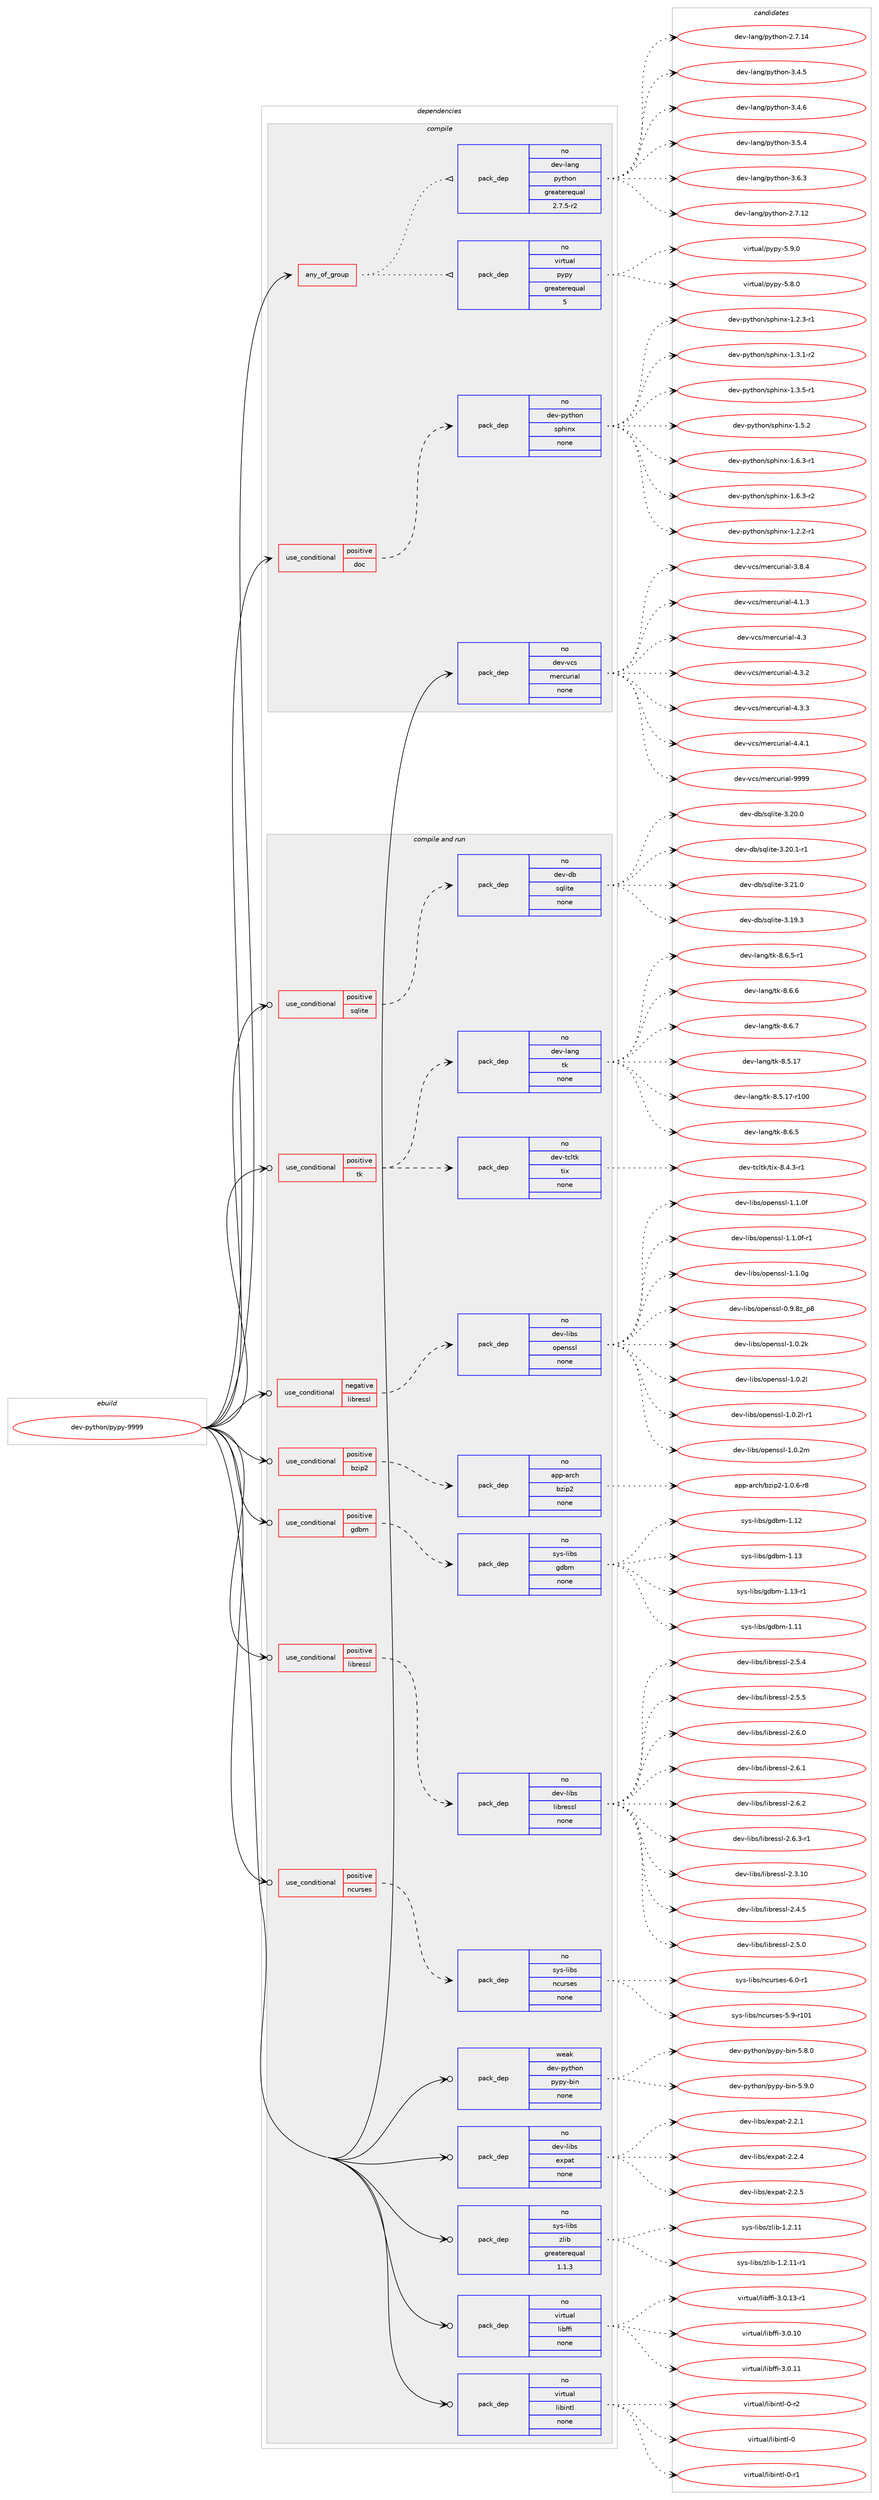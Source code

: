 digraph prolog {

# *************
# Graph options
# *************

newrank=true;
concentrate=true;
compound=true;
graph [rankdir=LR,fontname=Helvetica,fontsize=10,ranksep=1.5];#, ranksep=2.5, nodesep=0.2];
edge  [arrowhead=vee];
node  [fontname=Helvetica,fontsize=10];

# **********
# The ebuild
# **********

subgraph cluster_leftcol {
color=gray;
rank=same;
label=<<i>ebuild</i>>;
id [label="dev-python/pypy-9999", color=red, width=4, href="../dev-python/pypy-9999.svg"];
}

# ****************
# The dependencies
# ****************

subgraph cluster_midcol {
color=gray;
label=<<i>dependencies</i>>;
subgraph cluster_compile {
fillcolor="#eeeeee";
style=filled;
label=<<i>compile</i>>;
subgraph any3877 {
dependency178415 [label=<<TABLE BORDER="0" CELLBORDER="1" CELLSPACING="0" CELLPADDING="4"><TR><TD CELLPADDING="10">any_of_group</TD></TR></TABLE>>, shape=none, color=red];subgraph pack135392 {
dependency178416 [label=<<TABLE BORDER="0" CELLBORDER="1" CELLSPACING="0" CELLPADDING="4" WIDTH="220"><TR><TD ROWSPAN="6" CELLPADDING="30">pack_dep</TD></TR><TR><TD WIDTH="110">no</TD></TR><TR><TD>dev-lang</TD></TR><TR><TD>python</TD></TR><TR><TD>greaterequal</TD></TR><TR><TD>2.7.5-r2</TD></TR></TABLE>>, shape=none, color=blue];
}
dependency178415:e -> dependency178416:w [weight=20,style="dotted",arrowhead="oinv"];
subgraph pack135393 {
dependency178417 [label=<<TABLE BORDER="0" CELLBORDER="1" CELLSPACING="0" CELLPADDING="4" WIDTH="220"><TR><TD ROWSPAN="6" CELLPADDING="30">pack_dep</TD></TR><TR><TD WIDTH="110">no</TD></TR><TR><TD>virtual</TD></TR><TR><TD>pypy</TD></TR><TR><TD>greaterequal</TD></TR><TR><TD>5</TD></TR></TABLE>>, shape=none, color=blue];
}
dependency178415:e -> dependency178417:w [weight=20,style="dotted",arrowhead="oinv"];
}
id:e -> dependency178415:w [weight=20,style="solid",arrowhead="vee"];
subgraph cond39101 {
dependency178418 [label=<<TABLE BORDER="0" CELLBORDER="1" CELLSPACING="0" CELLPADDING="4"><TR><TD ROWSPAN="3" CELLPADDING="10">use_conditional</TD></TR><TR><TD>positive</TD></TR><TR><TD>doc</TD></TR></TABLE>>, shape=none, color=red];
subgraph pack135394 {
dependency178419 [label=<<TABLE BORDER="0" CELLBORDER="1" CELLSPACING="0" CELLPADDING="4" WIDTH="220"><TR><TD ROWSPAN="6" CELLPADDING="30">pack_dep</TD></TR><TR><TD WIDTH="110">no</TD></TR><TR><TD>dev-python</TD></TR><TR><TD>sphinx</TD></TR><TR><TD>none</TD></TR><TR><TD></TD></TR></TABLE>>, shape=none, color=blue];
}
dependency178418:e -> dependency178419:w [weight=20,style="dashed",arrowhead="vee"];
}
id:e -> dependency178418:w [weight=20,style="solid",arrowhead="vee"];
subgraph pack135395 {
dependency178420 [label=<<TABLE BORDER="0" CELLBORDER="1" CELLSPACING="0" CELLPADDING="4" WIDTH="220"><TR><TD ROWSPAN="6" CELLPADDING="30">pack_dep</TD></TR><TR><TD WIDTH="110">no</TD></TR><TR><TD>dev-vcs</TD></TR><TR><TD>mercurial</TD></TR><TR><TD>none</TD></TR><TR><TD></TD></TR></TABLE>>, shape=none, color=blue];
}
id:e -> dependency178420:w [weight=20,style="solid",arrowhead="vee"];
}
subgraph cluster_compileandrun {
fillcolor="#eeeeee";
style=filled;
label=<<i>compile and run</i>>;
subgraph cond39102 {
dependency178421 [label=<<TABLE BORDER="0" CELLBORDER="1" CELLSPACING="0" CELLPADDING="4"><TR><TD ROWSPAN="3" CELLPADDING="10">use_conditional</TD></TR><TR><TD>negative</TD></TR><TR><TD>libressl</TD></TR></TABLE>>, shape=none, color=red];
subgraph pack135396 {
dependency178422 [label=<<TABLE BORDER="0" CELLBORDER="1" CELLSPACING="0" CELLPADDING="4" WIDTH="220"><TR><TD ROWSPAN="6" CELLPADDING="30">pack_dep</TD></TR><TR><TD WIDTH="110">no</TD></TR><TR><TD>dev-libs</TD></TR><TR><TD>openssl</TD></TR><TR><TD>none</TD></TR><TR><TD></TD></TR></TABLE>>, shape=none, color=blue];
}
dependency178421:e -> dependency178422:w [weight=20,style="dashed",arrowhead="vee"];
}
id:e -> dependency178421:w [weight=20,style="solid",arrowhead="odotvee"];
subgraph cond39103 {
dependency178423 [label=<<TABLE BORDER="0" CELLBORDER="1" CELLSPACING="0" CELLPADDING="4"><TR><TD ROWSPAN="3" CELLPADDING="10">use_conditional</TD></TR><TR><TD>positive</TD></TR><TR><TD>bzip2</TD></TR></TABLE>>, shape=none, color=red];
subgraph pack135397 {
dependency178424 [label=<<TABLE BORDER="0" CELLBORDER="1" CELLSPACING="0" CELLPADDING="4" WIDTH="220"><TR><TD ROWSPAN="6" CELLPADDING="30">pack_dep</TD></TR><TR><TD WIDTH="110">no</TD></TR><TR><TD>app-arch</TD></TR><TR><TD>bzip2</TD></TR><TR><TD>none</TD></TR><TR><TD></TD></TR></TABLE>>, shape=none, color=blue];
}
dependency178423:e -> dependency178424:w [weight=20,style="dashed",arrowhead="vee"];
}
id:e -> dependency178423:w [weight=20,style="solid",arrowhead="odotvee"];
subgraph cond39104 {
dependency178425 [label=<<TABLE BORDER="0" CELLBORDER="1" CELLSPACING="0" CELLPADDING="4"><TR><TD ROWSPAN="3" CELLPADDING="10">use_conditional</TD></TR><TR><TD>positive</TD></TR><TR><TD>gdbm</TD></TR></TABLE>>, shape=none, color=red];
subgraph pack135398 {
dependency178426 [label=<<TABLE BORDER="0" CELLBORDER="1" CELLSPACING="0" CELLPADDING="4" WIDTH="220"><TR><TD ROWSPAN="6" CELLPADDING="30">pack_dep</TD></TR><TR><TD WIDTH="110">no</TD></TR><TR><TD>sys-libs</TD></TR><TR><TD>gdbm</TD></TR><TR><TD>none</TD></TR><TR><TD></TD></TR></TABLE>>, shape=none, color=blue];
}
dependency178425:e -> dependency178426:w [weight=20,style="dashed",arrowhead="vee"];
}
id:e -> dependency178425:w [weight=20,style="solid",arrowhead="odotvee"];
subgraph cond39105 {
dependency178427 [label=<<TABLE BORDER="0" CELLBORDER="1" CELLSPACING="0" CELLPADDING="4"><TR><TD ROWSPAN="3" CELLPADDING="10">use_conditional</TD></TR><TR><TD>positive</TD></TR><TR><TD>libressl</TD></TR></TABLE>>, shape=none, color=red];
subgraph pack135399 {
dependency178428 [label=<<TABLE BORDER="0" CELLBORDER="1" CELLSPACING="0" CELLPADDING="4" WIDTH="220"><TR><TD ROWSPAN="6" CELLPADDING="30">pack_dep</TD></TR><TR><TD WIDTH="110">no</TD></TR><TR><TD>dev-libs</TD></TR><TR><TD>libressl</TD></TR><TR><TD>none</TD></TR><TR><TD></TD></TR></TABLE>>, shape=none, color=blue];
}
dependency178427:e -> dependency178428:w [weight=20,style="dashed",arrowhead="vee"];
}
id:e -> dependency178427:w [weight=20,style="solid",arrowhead="odotvee"];
subgraph cond39106 {
dependency178429 [label=<<TABLE BORDER="0" CELLBORDER="1" CELLSPACING="0" CELLPADDING="4"><TR><TD ROWSPAN="3" CELLPADDING="10">use_conditional</TD></TR><TR><TD>positive</TD></TR><TR><TD>ncurses</TD></TR></TABLE>>, shape=none, color=red];
subgraph pack135400 {
dependency178430 [label=<<TABLE BORDER="0" CELLBORDER="1" CELLSPACING="0" CELLPADDING="4" WIDTH="220"><TR><TD ROWSPAN="6" CELLPADDING="30">pack_dep</TD></TR><TR><TD WIDTH="110">no</TD></TR><TR><TD>sys-libs</TD></TR><TR><TD>ncurses</TD></TR><TR><TD>none</TD></TR><TR><TD></TD></TR></TABLE>>, shape=none, color=blue];
}
dependency178429:e -> dependency178430:w [weight=20,style="dashed",arrowhead="vee"];
}
id:e -> dependency178429:w [weight=20,style="solid",arrowhead="odotvee"];
subgraph cond39107 {
dependency178431 [label=<<TABLE BORDER="0" CELLBORDER="1" CELLSPACING="0" CELLPADDING="4"><TR><TD ROWSPAN="3" CELLPADDING="10">use_conditional</TD></TR><TR><TD>positive</TD></TR><TR><TD>sqlite</TD></TR></TABLE>>, shape=none, color=red];
subgraph pack135401 {
dependency178432 [label=<<TABLE BORDER="0" CELLBORDER="1" CELLSPACING="0" CELLPADDING="4" WIDTH="220"><TR><TD ROWSPAN="6" CELLPADDING="30">pack_dep</TD></TR><TR><TD WIDTH="110">no</TD></TR><TR><TD>dev-db</TD></TR><TR><TD>sqlite</TD></TR><TR><TD>none</TD></TR><TR><TD></TD></TR></TABLE>>, shape=none, color=blue];
}
dependency178431:e -> dependency178432:w [weight=20,style="dashed",arrowhead="vee"];
}
id:e -> dependency178431:w [weight=20,style="solid",arrowhead="odotvee"];
subgraph cond39108 {
dependency178433 [label=<<TABLE BORDER="0" CELLBORDER="1" CELLSPACING="0" CELLPADDING="4"><TR><TD ROWSPAN="3" CELLPADDING="10">use_conditional</TD></TR><TR><TD>positive</TD></TR><TR><TD>tk</TD></TR></TABLE>>, shape=none, color=red];
subgraph pack135402 {
dependency178434 [label=<<TABLE BORDER="0" CELLBORDER="1" CELLSPACING="0" CELLPADDING="4" WIDTH="220"><TR><TD ROWSPAN="6" CELLPADDING="30">pack_dep</TD></TR><TR><TD WIDTH="110">no</TD></TR><TR><TD>dev-lang</TD></TR><TR><TD>tk</TD></TR><TR><TD>none</TD></TR><TR><TD></TD></TR></TABLE>>, shape=none, color=blue];
}
dependency178433:e -> dependency178434:w [weight=20,style="dashed",arrowhead="vee"];
subgraph pack135403 {
dependency178435 [label=<<TABLE BORDER="0" CELLBORDER="1" CELLSPACING="0" CELLPADDING="4" WIDTH="220"><TR><TD ROWSPAN="6" CELLPADDING="30">pack_dep</TD></TR><TR><TD WIDTH="110">no</TD></TR><TR><TD>dev-tcltk</TD></TR><TR><TD>tix</TD></TR><TR><TD>none</TD></TR><TR><TD></TD></TR></TABLE>>, shape=none, color=blue];
}
dependency178433:e -> dependency178435:w [weight=20,style="dashed",arrowhead="vee"];
}
id:e -> dependency178433:w [weight=20,style="solid",arrowhead="odotvee"];
subgraph pack135404 {
dependency178436 [label=<<TABLE BORDER="0" CELLBORDER="1" CELLSPACING="0" CELLPADDING="4" WIDTH="220"><TR><TD ROWSPAN="6" CELLPADDING="30">pack_dep</TD></TR><TR><TD WIDTH="110">no</TD></TR><TR><TD>dev-libs</TD></TR><TR><TD>expat</TD></TR><TR><TD>none</TD></TR><TR><TD></TD></TR></TABLE>>, shape=none, color=blue];
}
id:e -> dependency178436:w [weight=20,style="solid",arrowhead="odotvee"];
subgraph pack135405 {
dependency178437 [label=<<TABLE BORDER="0" CELLBORDER="1" CELLSPACING="0" CELLPADDING="4" WIDTH="220"><TR><TD ROWSPAN="6" CELLPADDING="30">pack_dep</TD></TR><TR><TD WIDTH="110">no</TD></TR><TR><TD>sys-libs</TD></TR><TR><TD>zlib</TD></TR><TR><TD>greaterequal</TD></TR><TR><TD>1.1.3</TD></TR></TABLE>>, shape=none, color=blue];
}
id:e -> dependency178437:w [weight=20,style="solid",arrowhead="odotvee"];
subgraph pack135406 {
dependency178438 [label=<<TABLE BORDER="0" CELLBORDER="1" CELLSPACING="0" CELLPADDING="4" WIDTH="220"><TR><TD ROWSPAN="6" CELLPADDING="30">pack_dep</TD></TR><TR><TD WIDTH="110">no</TD></TR><TR><TD>virtual</TD></TR><TR><TD>libffi</TD></TR><TR><TD>none</TD></TR><TR><TD></TD></TR></TABLE>>, shape=none, color=blue];
}
id:e -> dependency178438:w [weight=20,style="solid",arrowhead="odotvee"];
subgraph pack135407 {
dependency178439 [label=<<TABLE BORDER="0" CELLBORDER="1" CELLSPACING="0" CELLPADDING="4" WIDTH="220"><TR><TD ROWSPAN="6" CELLPADDING="30">pack_dep</TD></TR><TR><TD WIDTH="110">no</TD></TR><TR><TD>virtual</TD></TR><TR><TD>libintl</TD></TR><TR><TD>none</TD></TR><TR><TD></TD></TR></TABLE>>, shape=none, color=blue];
}
id:e -> dependency178439:w [weight=20,style="solid",arrowhead="odotvee"];
subgraph pack135408 {
dependency178440 [label=<<TABLE BORDER="0" CELLBORDER="1" CELLSPACING="0" CELLPADDING="4" WIDTH="220"><TR><TD ROWSPAN="6" CELLPADDING="30">pack_dep</TD></TR><TR><TD WIDTH="110">weak</TD></TR><TR><TD>dev-python</TD></TR><TR><TD>pypy-bin</TD></TR><TR><TD>none</TD></TR><TR><TD></TD></TR></TABLE>>, shape=none, color=blue];
}
id:e -> dependency178440:w [weight=20,style="solid",arrowhead="odotvee"];
}
subgraph cluster_run {
fillcolor="#eeeeee";
style=filled;
label=<<i>run</i>>;
}
}

# **************
# The candidates
# **************

subgraph cluster_choices {
rank=same;
color=gray;
label=<<i>candidates</i>>;

subgraph choice135392 {
color=black;
nodesep=1;
choice10010111845108971101034711212111610411111045504655464950 [label="dev-lang/python-2.7.12", color=red, width=4,href="../dev-lang/python-2.7.12.svg"];
choice10010111845108971101034711212111610411111045504655464952 [label="dev-lang/python-2.7.14", color=red, width=4,href="../dev-lang/python-2.7.14.svg"];
choice100101118451089711010347112121116104111110455146524653 [label="dev-lang/python-3.4.5", color=red, width=4,href="../dev-lang/python-3.4.5.svg"];
choice100101118451089711010347112121116104111110455146524654 [label="dev-lang/python-3.4.6", color=red, width=4,href="../dev-lang/python-3.4.6.svg"];
choice100101118451089711010347112121116104111110455146534652 [label="dev-lang/python-3.5.4", color=red, width=4,href="../dev-lang/python-3.5.4.svg"];
choice100101118451089711010347112121116104111110455146544651 [label="dev-lang/python-3.6.3", color=red, width=4,href="../dev-lang/python-3.6.3.svg"];
dependency178416:e -> choice10010111845108971101034711212111610411111045504655464950:w [style=dotted,weight="100"];
dependency178416:e -> choice10010111845108971101034711212111610411111045504655464952:w [style=dotted,weight="100"];
dependency178416:e -> choice100101118451089711010347112121116104111110455146524653:w [style=dotted,weight="100"];
dependency178416:e -> choice100101118451089711010347112121116104111110455146524654:w [style=dotted,weight="100"];
dependency178416:e -> choice100101118451089711010347112121116104111110455146534652:w [style=dotted,weight="100"];
dependency178416:e -> choice100101118451089711010347112121116104111110455146544651:w [style=dotted,weight="100"];
}
subgraph choice135393 {
color=black;
nodesep=1;
choice1181051141161179710847112121112121455346564648 [label="virtual/pypy-5.8.0", color=red, width=4,href="../virtual/pypy-5.8.0.svg"];
choice1181051141161179710847112121112121455346574648 [label="virtual/pypy-5.9.0", color=red, width=4,href="../virtual/pypy-5.9.0.svg"];
dependency178417:e -> choice1181051141161179710847112121112121455346564648:w [style=dotted,weight="100"];
dependency178417:e -> choice1181051141161179710847112121112121455346574648:w [style=dotted,weight="100"];
}
subgraph choice135394 {
color=black;
nodesep=1;
choice10010111845112121116104111110471151121041051101204549465046504511449 [label="dev-python/sphinx-1.2.2-r1", color=red, width=4,href="../dev-python/sphinx-1.2.2-r1.svg"];
choice10010111845112121116104111110471151121041051101204549465046514511449 [label="dev-python/sphinx-1.2.3-r1", color=red, width=4,href="../dev-python/sphinx-1.2.3-r1.svg"];
choice10010111845112121116104111110471151121041051101204549465146494511450 [label="dev-python/sphinx-1.3.1-r2", color=red, width=4,href="../dev-python/sphinx-1.3.1-r2.svg"];
choice10010111845112121116104111110471151121041051101204549465146534511449 [label="dev-python/sphinx-1.3.5-r1", color=red, width=4,href="../dev-python/sphinx-1.3.5-r1.svg"];
choice1001011184511212111610411111047115112104105110120454946534650 [label="dev-python/sphinx-1.5.2", color=red, width=4,href="../dev-python/sphinx-1.5.2.svg"];
choice10010111845112121116104111110471151121041051101204549465446514511449 [label="dev-python/sphinx-1.6.3-r1", color=red, width=4,href="../dev-python/sphinx-1.6.3-r1.svg"];
choice10010111845112121116104111110471151121041051101204549465446514511450 [label="dev-python/sphinx-1.6.3-r2", color=red, width=4,href="../dev-python/sphinx-1.6.3-r2.svg"];
dependency178419:e -> choice10010111845112121116104111110471151121041051101204549465046504511449:w [style=dotted,weight="100"];
dependency178419:e -> choice10010111845112121116104111110471151121041051101204549465046514511449:w [style=dotted,weight="100"];
dependency178419:e -> choice10010111845112121116104111110471151121041051101204549465146494511450:w [style=dotted,weight="100"];
dependency178419:e -> choice10010111845112121116104111110471151121041051101204549465146534511449:w [style=dotted,weight="100"];
dependency178419:e -> choice1001011184511212111610411111047115112104105110120454946534650:w [style=dotted,weight="100"];
dependency178419:e -> choice10010111845112121116104111110471151121041051101204549465446514511449:w [style=dotted,weight="100"];
dependency178419:e -> choice10010111845112121116104111110471151121041051101204549465446514511450:w [style=dotted,weight="100"];
}
subgraph choice135395 {
color=black;
nodesep=1;
choice1001011184511899115471091011149911711410597108455146564652 [label="dev-vcs/mercurial-3.8.4", color=red, width=4,href="../dev-vcs/mercurial-3.8.4.svg"];
choice1001011184511899115471091011149911711410597108455246494651 [label="dev-vcs/mercurial-4.1.3", color=red, width=4,href="../dev-vcs/mercurial-4.1.3.svg"];
choice100101118451189911547109101114991171141059710845524651 [label="dev-vcs/mercurial-4.3", color=red, width=4,href="../dev-vcs/mercurial-4.3.svg"];
choice1001011184511899115471091011149911711410597108455246514650 [label="dev-vcs/mercurial-4.3.2", color=red, width=4,href="../dev-vcs/mercurial-4.3.2.svg"];
choice1001011184511899115471091011149911711410597108455246514651 [label="dev-vcs/mercurial-4.3.3", color=red, width=4,href="../dev-vcs/mercurial-4.3.3.svg"];
choice1001011184511899115471091011149911711410597108455246524649 [label="dev-vcs/mercurial-4.4.1", color=red, width=4,href="../dev-vcs/mercurial-4.4.1.svg"];
choice10010111845118991154710910111499117114105971084557575757 [label="dev-vcs/mercurial-9999", color=red, width=4,href="../dev-vcs/mercurial-9999.svg"];
dependency178420:e -> choice1001011184511899115471091011149911711410597108455146564652:w [style=dotted,weight="100"];
dependency178420:e -> choice1001011184511899115471091011149911711410597108455246494651:w [style=dotted,weight="100"];
dependency178420:e -> choice100101118451189911547109101114991171141059710845524651:w [style=dotted,weight="100"];
dependency178420:e -> choice1001011184511899115471091011149911711410597108455246514650:w [style=dotted,weight="100"];
dependency178420:e -> choice1001011184511899115471091011149911711410597108455246514651:w [style=dotted,weight="100"];
dependency178420:e -> choice1001011184511899115471091011149911711410597108455246524649:w [style=dotted,weight="100"];
dependency178420:e -> choice10010111845118991154710910111499117114105971084557575757:w [style=dotted,weight="100"];
}
subgraph choice135396 {
color=black;
nodesep=1;
choice1001011184510810598115471111121011101151151084548465746561229511256 [label="dev-libs/openssl-0.9.8z_p8", color=red, width=4,href="../dev-libs/openssl-0.9.8z_p8.svg"];
choice100101118451081059811547111112101110115115108454946484650107 [label="dev-libs/openssl-1.0.2k", color=red, width=4,href="../dev-libs/openssl-1.0.2k.svg"];
choice100101118451081059811547111112101110115115108454946484650108 [label="dev-libs/openssl-1.0.2l", color=red, width=4,href="../dev-libs/openssl-1.0.2l.svg"];
choice1001011184510810598115471111121011101151151084549464846501084511449 [label="dev-libs/openssl-1.0.2l-r1", color=red, width=4,href="../dev-libs/openssl-1.0.2l-r1.svg"];
choice100101118451081059811547111112101110115115108454946484650109 [label="dev-libs/openssl-1.0.2m", color=red, width=4,href="../dev-libs/openssl-1.0.2m.svg"];
choice100101118451081059811547111112101110115115108454946494648102 [label="dev-libs/openssl-1.1.0f", color=red, width=4,href="../dev-libs/openssl-1.1.0f.svg"];
choice1001011184510810598115471111121011101151151084549464946481024511449 [label="dev-libs/openssl-1.1.0f-r1", color=red, width=4,href="../dev-libs/openssl-1.1.0f-r1.svg"];
choice100101118451081059811547111112101110115115108454946494648103 [label="dev-libs/openssl-1.1.0g", color=red, width=4,href="../dev-libs/openssl-1.1.0g.svg"];
dependency178422:e -> choice1001011184510810598115471111121011101151151084548465746561229511256:w [style=dotted,weight="100"];
dependency178422:e -> choice100101118451081059811547111112101110115115108454946484650107:w [style=dotted,weight="100"];
dependency178422:e -> choice100101118451081059811547111112101110115115108454946484650108:w [style=dotted,weight="100"];
dependency178422:e -> choice1001011184510810598115471111121011101151151084549464846501084511449:w [style=dotted,weight="100"];
dependency178422:e -> choice100101118451081059811547111112101110115115108454946484650109:w [style=dotted,weight="100"];
dependency178422:e -> choice100101118451081059811547111112101110115115108454946494648102:w [style=dotted,weight="100"];
dependency178422:e -> choice1001011184510810598115471111121011101151151084549464946481024511449:w [style=dotted,weight="100"];
dependency178422:e -> choice100101118451081059811547111112101110115115108454946494648103:w [style=dotted,weight="100"];
}
subgraph choice135397 {
color=black;
nodesep=1;
choice971121124597114991044798122105112504549464846544511456 [label="app-arch/bzip2-1.0.6-r8", color=red, width=4,href="../app-arch/bzip2-1.0.6-r8.svg"];
dependency178424:e -> choice971121124597114991044798122105112504549464846544511456:w [style=dotted,weight="100"];
}
subgraph choice135398 {
color=black;
nodesep=1;
choice115121115451081059811547103100981094549464949 [label="sys-libs/gdbm-1.11", color=red, width=4,href="../sys-libs/gdbm-1.11.svg"];
choice115121115451081059811547103100981094549464950 [label="sys-libs/gdbm-1.12", color=red, width=4,href="../sys-libs/gdbm-1.12.svg"];
choice115121115451081059811547103100981094549464951 [label="sys-libs/gdbm-1.13", color=red, width=4,href="../sys-libs/gdbm-1.13.svg"];
choice1151211154510810598115471031009810945494649514511449 [label="sys-libs/gdbm-1.13-r1", color=red, width=4,href="../sys-libs/gdbm-1.13-r1.svg"];
dependency178426:e -> choice115121115451081059811547103100981094549464949:w [style=dotted,weight="100"];
dependency178426:e -> choice115121115451081059811547103100981094549464950:w [style=dotted,weight="100"];
dependency178426:e -> choice115121115451081059811547103100981094549464951:w [style=dotted,weight="100"];
dependency178426:e -> choice1151211154510810598115471031009810945494649514511449:w [style=dotted,weight="100"];
}
subgraph choice135399 {
color=black;
nodesep=1;
choice1001011184510810598115471081059811410111511510845504651464948 [label="dev-libs/libressl-2.3.10", color=red, width=4,href="../dev-libs/libressl-2.3.10.svg"];
choice10010111845108105981154710810598114101115115108455046524653 [label="dev-libs/libressl-2.4.5", color=red, width=4,href="../dev-libs/libressl-2.4.5.svg"];
choice10010111845108105981154710810598114101115115108455046534648 [label="dev-libs/libressl-2.5.0", color=red, width=4,href="../dev-libs/libressl-2.5.0.svg"];
choice10010111845108105981154710810598114101115115108455046534652 [label="dev-libs/libressl-2.5.4", color=red, width=4,href="../dev-libs/libressl-2.5.4.svg"];
choice10010111845108105981154710810598114101115115108455046534653 [label="dev-libs/libressl-2.5.5", color=red, width=4,href="../dev-libs/libressl-2.5.5.svg"];
choice10010111845108105981154710810598114101115115108455046544648 [label="dev-libs/libressl-2.6.0", color=red, width=4,href="../dev-libs/libressl-2.6.0.svg"];
choice10010111845108105981154710810598114101115115108455046544649 [label="dev-libs/libressl-2.6.1", color=red, width=4,href="../dev-libs/libressl-2.6.1.svg"];
choice10010111845108105981154710810598114101115115108455046544650 [label="dev-libs/libressl-2.6.2", color=red, width=4,href="../dev-libs/libressl-2.6.2.svg"];
choice100101118451081059811547108105981141011151151084550465446514511449 [label="dev-libs/libressl-2.6.3-r1", color=red, width=4,href="../dev-libs/libressl-2.6.3-r1.svg"];
dependency178428:e -> choice1001011184510810598115471081059811410111511510845504651464948:w [style=dotted,weight="100"];
dependency178428:e -> choice10010111845108105981154710810598114101115115108455046524653:w [style=dotted,weight="100"];
dependency178428:e -> choice10010111845108105981154710810598114101115115108455046534648:w [style=dotted,weight="100"];
dependency178428:e -> choice10010111845108105981154710810598114101115115108455046534652:w [style=dotted,weight="100"];
dependency178428:e -> choice10010111845108105981154710810598114101115115108455046534653:w [style=dotted,weight="100"];
dependency178428:e -> choice10010111845108105981154710810598114101115115108455046544648:w [style=dotted,weight="100"];
dependency178428:e -> choice10010111845108105981154710810598114101115115108455046544649:w [style=dotted,weight="100"];
dependency178428:e -> choice10010111845108105981154710810598114101115115108455046544650:w [style=dotted,weight="100"];
dependency178428:e -> choice100101118451081059811547108105981141011151151084550465446514511449:w [style=dotted,weight="100"];
}
subgraph choice135400 {
color=black;
nodesep=1;
choice115121115451081059811547110991171141151011154553465745114494849 [label="sys-libs/ncurses-5.9-r101", color=red, width=4,href="../sys-libs/ncurses-5.9-r101.svg"];
choice11512111545108105981154711099117114115101115455446484511449 [label="sys-libs/ncurses-6.0-r1", color=red, width=4,href="../sys-libs/ncurses-6.0-r1.svg"];
dependency178430:e -> choice115121115451081059811547110991171141151011154553465745114494849:w [style=dotted,weight="100"];
dependency178430:e -> choice11512111545108105981154711099117114115101115455446484511449:w [style=dotted,weight="100"];
}
subgraph choice135401 {
color=black;
nodesep=1;
choice10010111845100984711511310810511610145514649574651 [label="dev-db/sqlite-3.19.3", color=red, width=4,href="../dev-db/sqlite-3.19.3.svg"];
choice10010111845100984711511310810511610145514650484648 [label="dev-db/sqlite-3.20.0", color=red, width=4,href="../dev-db/sqlite-3.20.0.svg"];
choice100101118451009847115113108105116101455146504846494511449 [label="dev-db/sqlite-3.20.1-r1", color=red, width=4,href="../dev-db/sqlite-3.20.1-r1.svg"];
choice10010111845100984711511310810511610145514650494648 [label="dev-db/sqlite-3.21.0", color=red, width=4,href="../dev-db/sqlite-3.21.0.svg"];
dependency178432:e -> choice10010111845100984711511310810511610145514649574651:w [style=dotted,weight="100"];
dependency178432:e -> choice10010111845100984711511310810511610145514650484648:w [style=dotted,weight="100"];
dependency178432:e -> choice100101118451009847115113108105116101455146504846494511449:w [style=dotted,weight="100"];
dependency178432:e -> choice10010111845100984711511310810511610145514650494648:w [style=dotted,weight="100"];
}
subgraph choice135402 {
color=black;
nodesep=1;
choice10010111845108971101034711610745564653464955 [label="dev-lang/tk-8.5.17", color=red, width=4,href="../dev-lang/tk-8.5.17.svg"];
choice1001011184510897110103471161074556465346495545114494848 [label="dev-lang/tk-8.5.17-r100", color=red, width=4,href="../dev-lang/tk-8.5.17-r100.svg"];
choice100101118451089711010347116107455646544653 [label="dev-lang/tk-8.6.5", color=red, width=4,href="../dev-lang/tk-8.6.5.svg"];
choice1001011184510897110103471161074556465446534511449 [label="dev-lang/tk-8.6.5-r1", color=red, width=4,href="../dev-lang/tk-8.6.5-r1.svg"];
choice100101118451089711010347116107455646544654 [label="dev-lang/tk-8.6.6", color=red, width=4,href="../dev-lang/tk-8.6.6.svg"];
choice100101118451089711010347116107455646544655 [label="dev-lang/tk-8.6.7", color=red, width=4,href="../dev-lang/tk-8.6.7.svg"];
dependency178434:e -> choice10010111845108971101034711610745564653464955:w [style=dotted,weight="100"];
dependency178434:e -> choice1001011184510897110103471161074556465346495545114494848:w [style=dotted,weight="100"];
dependency178434:e -> choice100101118451089711010347116107455646544653:w [style=dotted,weight="100"];
dependency178434:e -> choice1001011184510897110103471161074556465446534511449:w [style=dotted,weight="100"];
dependency178434:e -> choice100101118451089711010347116107455646544654:w [style=dotted,weight="100"];
dependency178434:e -> choice100101118451089711010347116107455646544655:w [style=dotted,weight="100"];
}
subgraph choice135403 {
color=black;
nodesep=1;
choice1001011184511699108116107471161051204556465246514511449 [label="dev-tcltk/tix-8.4.3-r1", color=red, width=4,href="../dev-tcltk/tix-8.4.3-r1.svg"];
dependency178435:e -> choice1001011184511699108116107471161051204556465246514511449:w [style=dotted,weight="100"];
}
subgraph choice135404 {
color=black;
nodesep=1;
choice10010111845108105981154710112011297116455046504649 [label="dev-libs/expat-2.2.1", color=red, width=4,href="../dev-libs/expat-2.2.1.svg"];
choice10010111845108105981154710112011297116455046504652 [label="dev-libs/expat-2.2.4", color=red, width=4,href="../dev-libs/expat-2.2.4.svg"];
choice10010111845108105981154710112011297116455046504653 [label="dev-libs/expat-2.2.5", color=red, width=4,href="../dev-libs/expat-2.2.5.svg"];
dependency178436:e -> choice10010111845108105981154710112011297116455046504649:w [style=dotted,weight="100"];
dependency178436:e -> choice10010111845108105981154710112011297116455046504652:w [style=dotted,weight="100"];
dependency178436:e -> choice10010111845108105981154710112011297116455046504653:w [style=dotted,weight="100"];
}
subgraph choice135405 {
color=black;
nodesep=1;
choice1151211154510810598115471221081059845494650464949 [label="sys-libs/zlib-1.2.11", color=red, width=4,href="../sys-libs/zlib-1.2.11.svg"];
choice11512111545108105981154712210810598454946504649494511449 [label="sys-libs/zlib-1.2.11-r1", color=red, width=4,href="../sys-libs/zlib-1.2.11-r1.svg"];
dependency178437:e -> choice1151211154510810598115471221081059845494650464949:w [style=dotted,weight="100"];
dependency178437:e -> choice11512111545108105981154712210810598454946504649494511449:w [style=dotted,weight="100"];
}
subgraph choice135406 {
color=black;
nodesep=1;
choice11810511411611797108471081059810210210545514648464948 [label="virtual/libffi-3.0.10", color=red, width=4,href="../virtual/libffi-3.0.10.svg"];
choice11810511411611797108471081059810210210545514648464949 [label="virtual/libffi-3.0.11", color=red, width=4,href="../virtual/libffi-3.0.11.svg"];
choice118105114116117971084710810598102102105455146484649514511449 [label="virtual/libffi-3.0.13-r1", color=red, width=4,href="../virtual/libffi-3.0.13-r1.svg"];
dependency178438:e -> choice11810511411611797108471081059810210210545514648464948:w [style=dotted,weight="100"];
dependency178438:e -> choice11810511411611797108471081059810210210545514648464949:w [style=dotted,weight="100"];
dependency178438:e -> choice118105114116117971084710810598102102105455146484649514511449:w [style=dotted,weight="100"];
}
subgraph choice135407 {
color=black;
nodesep=1;
choice1181051141161179710847108105981051101161084548 [label="virtual/libintl-0", color=red, width=4,href="../virtual/libintl-0.svg"];
choice11810511411611797108471081059810511011610845484511449 [label="virtual/libintl-0-r1", color=red, width=4,href="../virtual/libintl-0-r1.svg"];
choice11810511411611797108471081059810511011610845484511450 [label="virtual/libintl-0-r2", color=red, width=4,href="../virtual/libintl-0-r2.svg"];
dependency178439:e -> choice1181051141161179710847108105981051101161084548:w [style=dotted,weight="100"];
dependency178439:e -> choice11810511411611797108471081059810511011610845484511449:w [style=dotted,weight="100"];
dependency178439:e -> choice11810511411611797108471081059810511011610845484511450:w [style=dotted,weight="100"];
}
subgraph choice135408 {
color=black;
nodesep=1;
choice10010111845112121116104111110471121211121214598105110455346564648 [label="dev-python/pypy-bin-5.8.0", color=red, width=4,href="../dev-python/pypy-bin-5.8.0.svg"];
choice10010111845112121116104111110471121211121214598105110455346574648 [label="dev-python/pypy-bin-5.9.0", color=red, width=4,href="../dev-python/pypy-bin-5.9.0.svg"];
dependency178440:e -> choice10010111845112121116104111110471121211121214598105110455346564648:w [style=dotted,weight="100"];
dependency178440:e -> choice10010111845112121116104111110471121211121214598105110455346574648:w [style=dotted,weight="100"];
}
}

}

